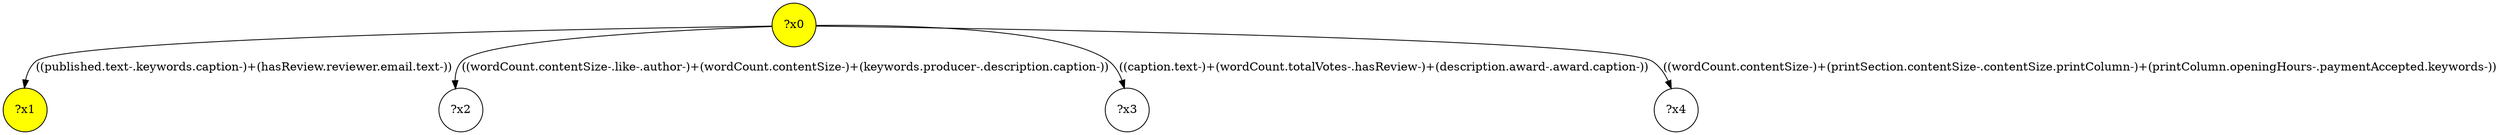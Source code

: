 digraph g {
	x0 [fillcolor="yellow", style="filled," shape=circle, label="?x0"];
	x1 [fillcolor="yellow", style="filled," shape=circle, label="?x1"];
	x0 -> x1 [label="((published.text-.keywords.caption-)+(hasReview.reviewer.email.text-))"];
	x2 [shape=circle, label="?x2"];
	x0 -> x2 [label="((wordCount.contentSize-.like-.author-)+(wordCount.contentSize-)+(keywords.producer-.description.caption-))"];
	x3 [shape=circle, label="?x3"];
	x0 -> x3 [label="((caption.text-)+(wordCount.totalVotes-.hasReview-)+(description.award-.award.caption-))"];
	x4 [shape=circle, label="?x4"];
	x0 -> x4 [label="((wordCount.contentSize-)+(printSection.contentSize-.contentSize.printColumn-)+(printColumn.openingHours-.paymentAccepted.keywords-))"];
}
